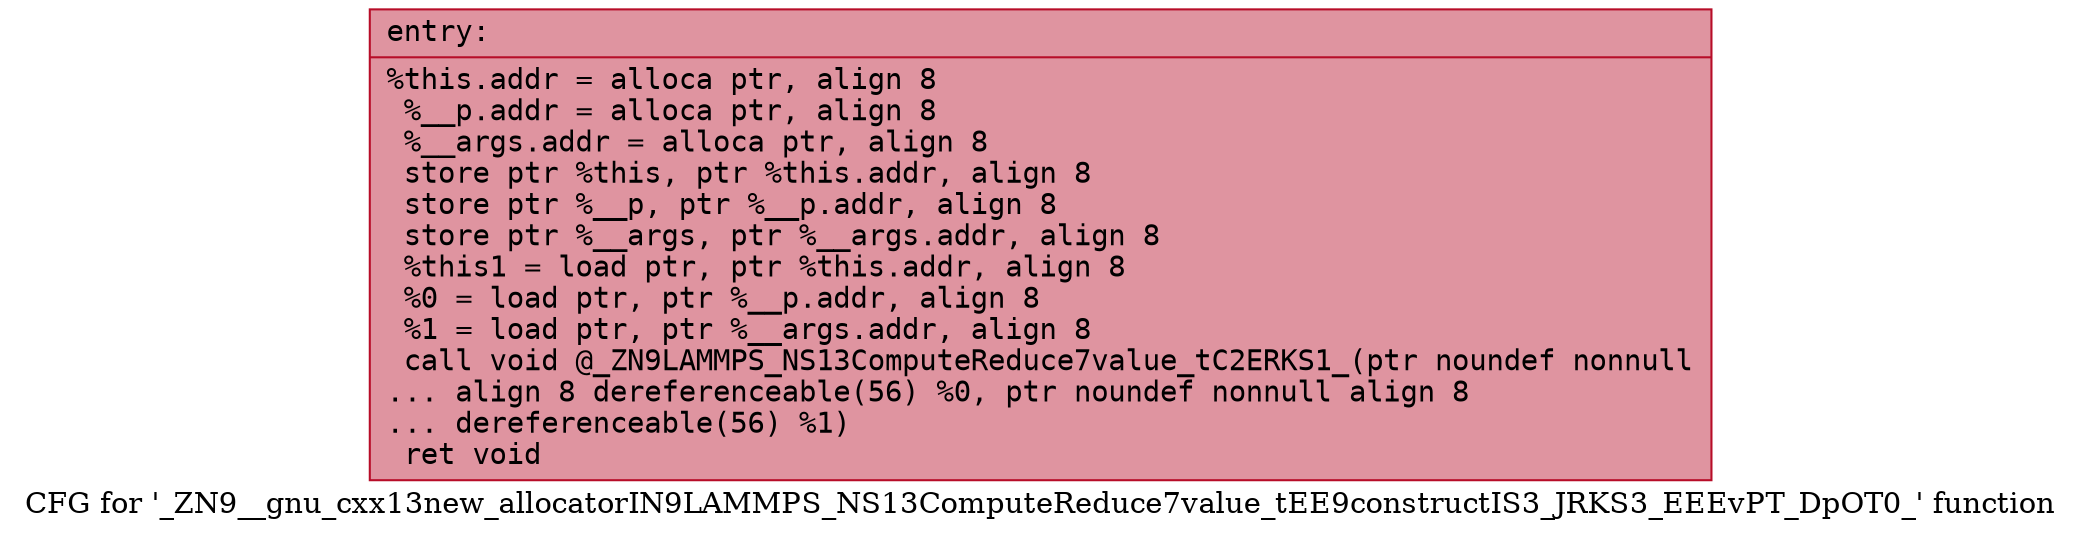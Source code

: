 digraph "CFG for '_ZN9__gnu_cxx13new_allocatorIN9LAMMPS_NS13ComputeReduce7value_tEE9constructIS3_JRKS3_EEEvPT_DpOT0_' function" {
	label="CFG for '_ZN9__gnu_cxx13new_allocatorIN9LAMMPS_NS13ComputeReduce7value_tEE9constructIS3_JRKS3_EEEvPT_DpOT0_' function";

	Node0x5591403515f0 [shape=record,color="#b70d28ff", style=filled, fillcolor="#b70d2870" fontname="Courier",label="{entry:\l|  %this.addr = alloca ptr, align 8\l  %__p.addr = alloca ptr, align 8\l  %__args.addr = alloca ptr, align 8\l  store ptr %this, ptr %this.addr, align 8\l  store ptr %__p, ptr %__p.addr, align 8\l  store ptr %__args, ptr %__args.addr, align 8\l  %this1 = load ptr, ptr %this.addr, align 8\l  %0 = load ptr, ptr %__p.addr, align 8\l  %1 = load ptr, ptr %__args.addr, align 8\l  call void @_ZN9LAMMPS_NS13ComputeReduce7value_tC2ERKS1_(ptr noundef nonnull\l... align 8 dereferenceable(56) %0, ptr noundef nonnull align 8\l... dereferenceable(56) %1)\l  ret void\l}"];
}
